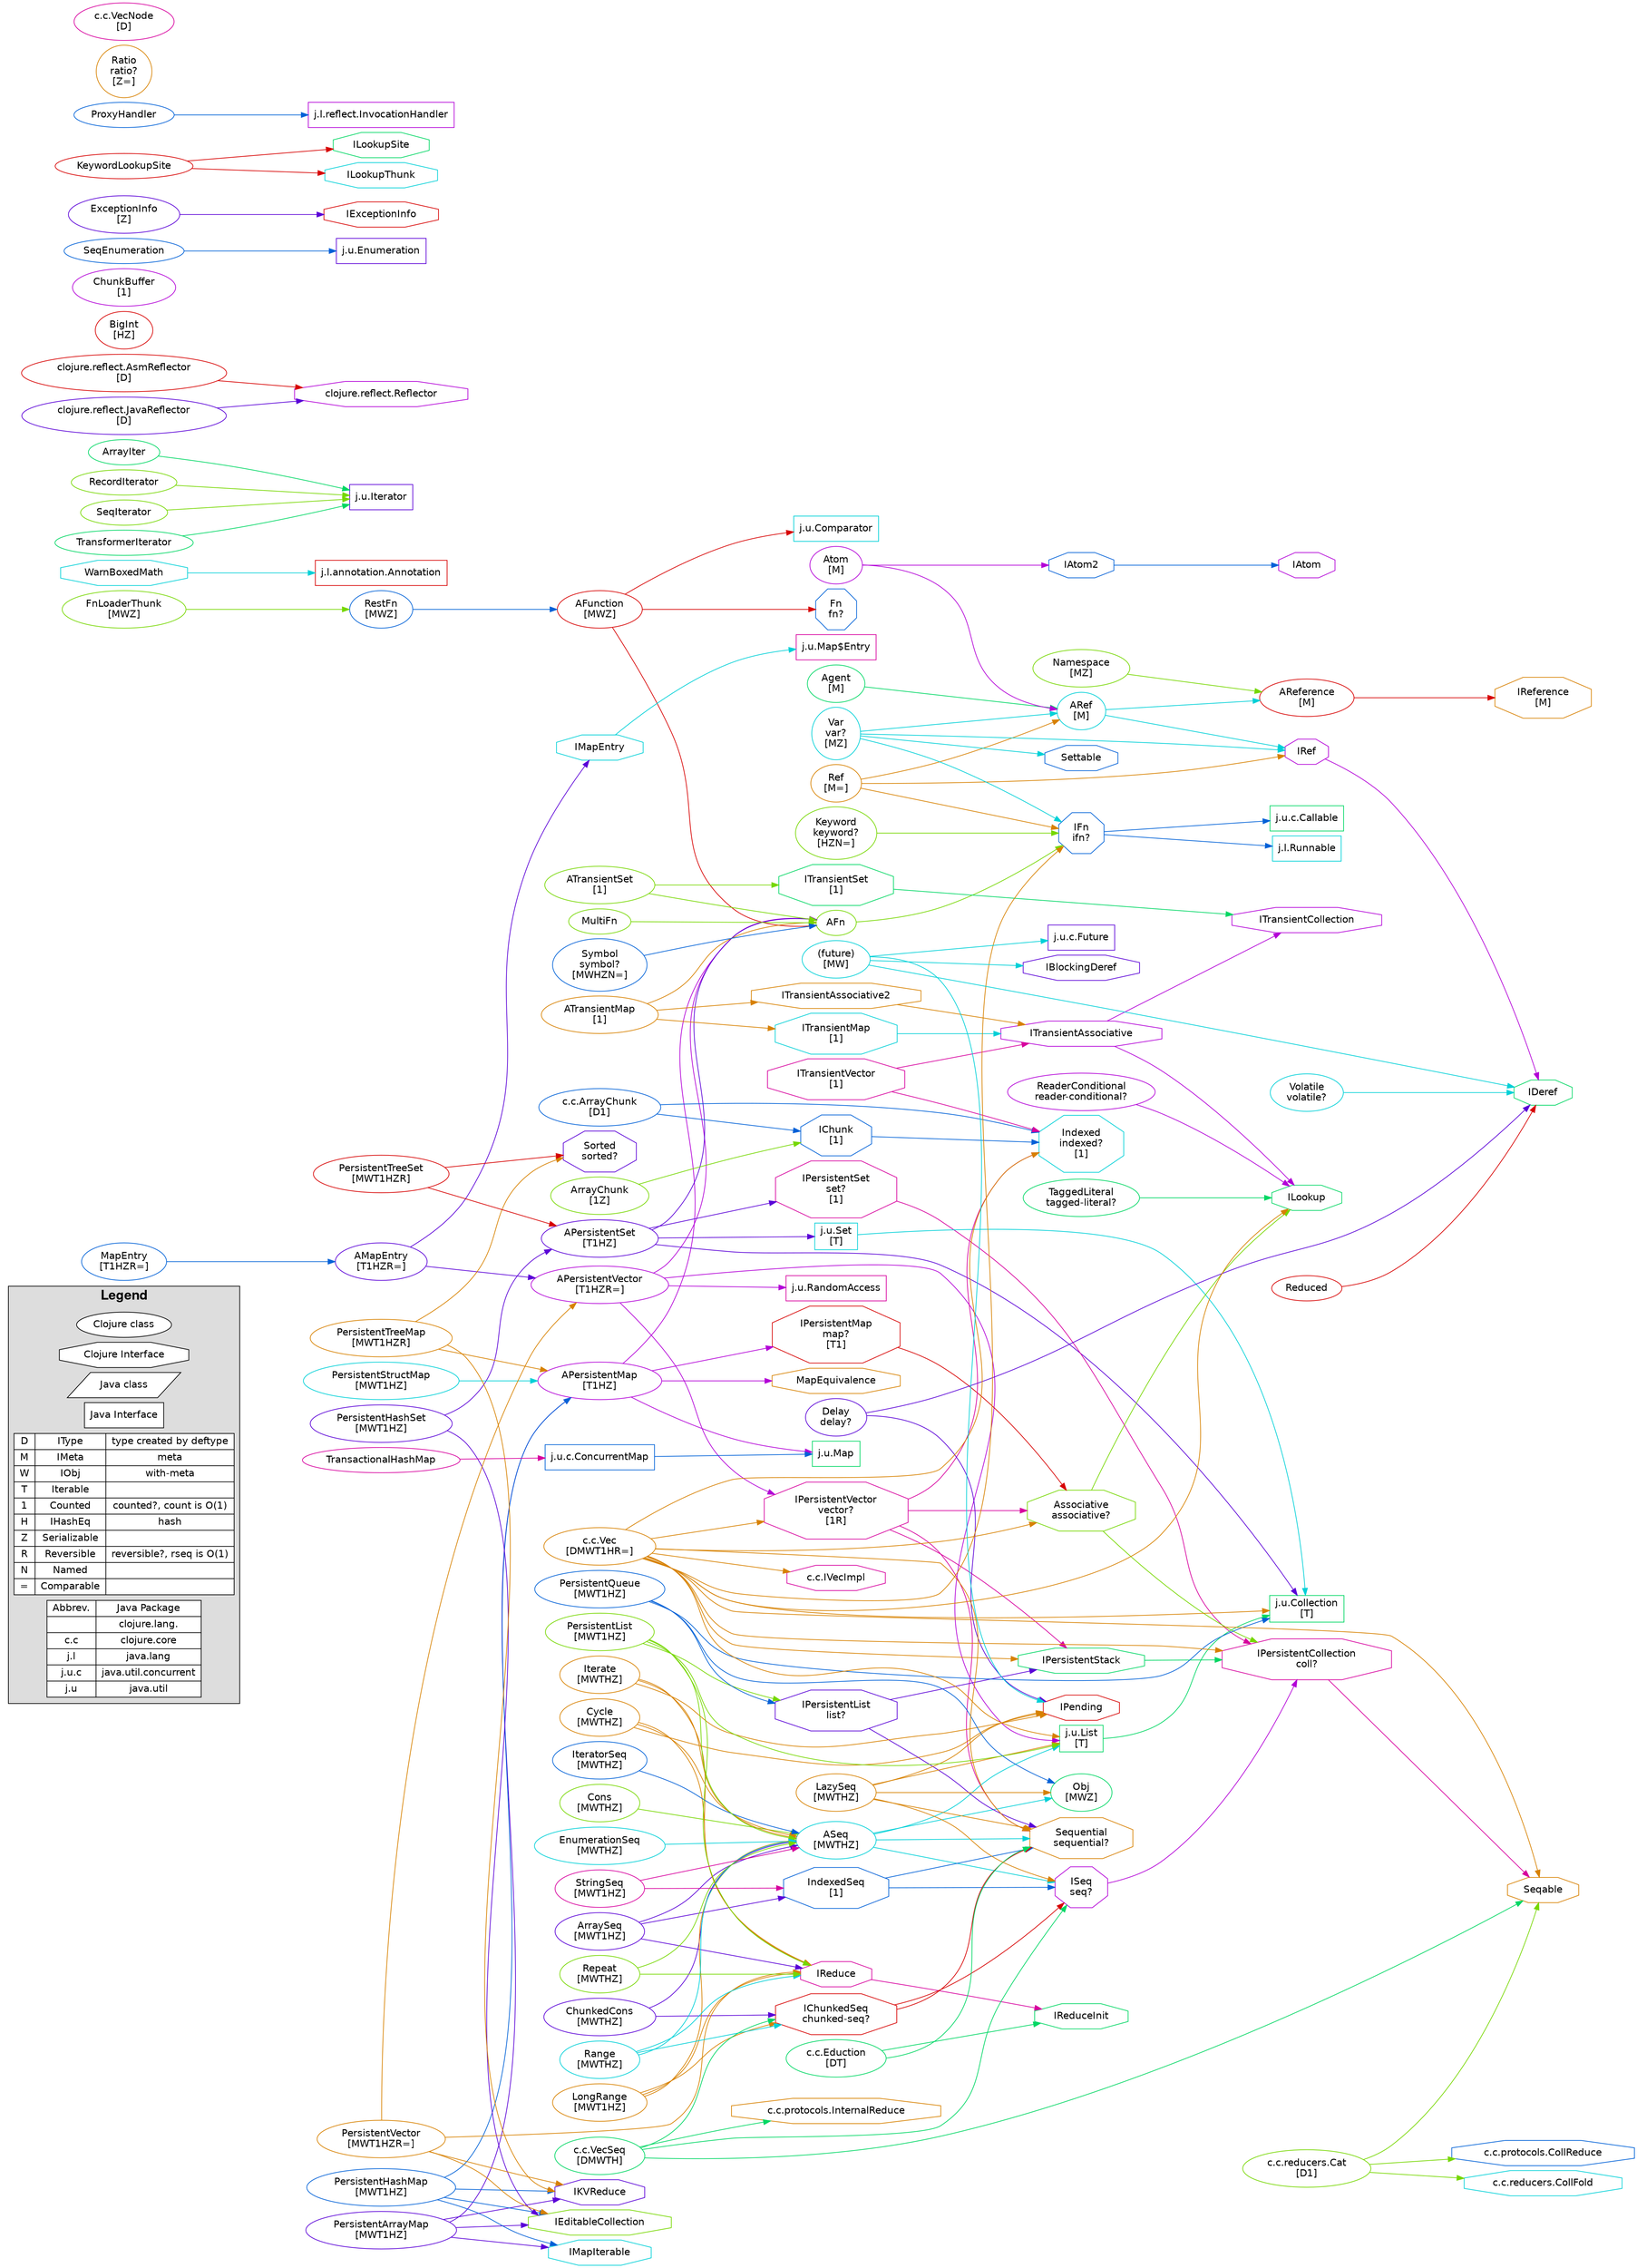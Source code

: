 digraph {
  rankdir=LR;
  dpi=55;
  nodesep=0.10;
  ranksep=1.2;
  mclimit=2500.0;
  splines=splines;
  node[ fontname=Helvetica shape=box ];

  subgraph cluster_legend {
    label="Legend"
    fontname="Helvetica Bold"
    fontsize=19
    bgcolor="#dddddd"
    "Clojure class" [ shape=oval fillcolor="#ffffff" style=filled ];
    "Clojure Interface" [ shape=octagon fillcolor="#ffffff" style=filled ];
    "Java class" [ shape=parallelogram fillcolor="#ffffff" style=filled ];
    "Java Interface" [ shape=box fillcolor="#ffffff" style=filled ];
    
    badges [
      shape=record
      style=filled
      fillcolor="#ffffff"
      label="{{D|M|W|T|1|H|Z|R|N|=}|{IType|IMeta|IObj|Iterable|Counted|IHashEq|Serializable|Reversible|Named|Comparable}|{type created by deftype|meta|with-meta||counted?, count is O(1)|hash||reversible?, rseq is O(1)||}}"
    ]
    java_package_abbreviations [
      shape=record
      style=filled
      fillcolor="#ffffff"
      label="{{Abbrev.||c.c|j.l|j.u.c|j.u}|{Java Package|clojure.lang.|clojure.core|java.lang|java.util.concurrent|java.util}}"
    ]
  }
  "class clojure.lang.AFn" [ label="AFn" color="#76d700" shape="oval"];
  "class clojure.lang.AFn" -> "interface clojure.lang.IFn" [ color="#76d700" ];
  "class clojure.lang.AFunction" [ label="AFunction\n[MWZ]" color="#d70000" shape="oval"];
  "class clojure.lang.AFunction" -> "class clojure.lang.AFn" [ color="#d70000" ];
  "class clojure.lang.AFunction" -> "interface java.util.Comparator" [ color="#d70000" ];
  "class clojure.lang.AFunction" -> "interface clojure.lang.Fn" [ color="#d70000" ];
  "class clojure.lang.AMapEntry" [ label="AMapEntry\n[T1HZR=]" color="#5a00d7" shape="oval"];
  "class clojure.lang.AMapEntry" -> "class clojure.lang.APersistentVector" [ color="#5a00d7" ];
  "class clojure.lang.AMapEntry" -> "interface clojure.lang.IMapEntry" [ color="#5a00d7" ];
  "class clojure.lang.APersistentMap" [ label="APersistentMap\n[T1HZ]" color="#b300d7" shape="oval"];
  "class clojure.lang.APersistentMap" -> "class clojure.lang.AFn" [ color="#b300d7" ];
  "class clojure.lang.APersistentMap" -> "interface clojure.lang.IPersistentMap" [ color="#b300d7" ];
  "class clojure.lang.APersistentMap" -> "interface java.util.Map" [ color="#b300d7" ];
  "class clojure.lang.APersistentMap" -> "interface clojure.lang.MapEquivalence" [ color="#b300d7" ];
  "class clojure.lang.APersistentSet" [ label="APersistentSet\n[T1HZ]" color="#5a00d7" shape="oval"];
  "class clojure.lang.APersistentSet" -> "class clojure.lang.AFn" [ color="#5a00d7" ];
  "class clojure.lang.APersistentSet" -> "interface clojure.lang.IPersistentSet" [ color="#5a00d7" ];
  "class clojure.lang.APersistentSet" -> "interface java.util.Collection" [ color="#5a00d7" ];
  "class clojure.lang.APersistentSet" -> "interface java.util.Set" [ color="#5a00d7" ];
  "class clojure.lang.APersistentVector" [ label="APersistentVector\n[T1HZR=]" color="#b300d7" shape="oval"];
  "class clojure.lang.APersistentVector" -> "class clojure.lang.AFn" [ color="#b300d7" ];
  "class clojure.lang.APersistentVector" -> "interface clojure.lang.IPersistentVector" [ color="#b300d7" ];
  "class clojure.lang.APersistentVector" -> "interface java.util.List" [ color="#b300d7" ];
  "class clojure.lang.APersistentVector" -> "interface java.util.RandomAccess" [ color="#b300d7" ];
  "class clojure.lang.ARef" [ label="ARef\n[M]" color="#00d0d7" shape="oval"];
  "class clojure.lang.ARef" -> "class clojure.lang.AReference" [ color="#00d0d7" ];
  "class clojure.lang.ARef" -> "interface clojure.lang.IRef" [ color="#00d0d7" ];
  "class clojure.lang.AReference" [ label="AReference\n[M]" color="#d70000" shape="oval"];
  "class clojure.lang.AReference" -> "interface clojure.lang.IReference" [ color="#d70000" ];
  "class clojure.lang.ASeq" [ label="ASeq\n[MWTHZ]" color="#00d0d7" shape="oval"];
  "class clojure.lang.ASeq" -> "class clojure.lang.Obj" [ color="#00d0d7" ];
  "class clojure.lang.ASeq" -> "interface clojure.lang.ISeq" [ color="#00d0d7" ];
  "class clojure.lang.ASeq" -> "interface clojure.lang.Sequential" [ color="#00d0d7" ];
  "class clojure.lang.ASeq" -> "interface java.util.List" [ color="#00d0d7" ];
  "class clojure.lang.ATransientMap" [ label="ATransientMap\n[1]" color="#d78100" shape="oval"];
  "class clojure.lang.ATransientMap" -> "class clojure.lang.AFn" [ color="#d78100" ];
  "class clojure.lang.ATransientMap" -> "interface clojure.lang.ITransientMap" [ color="#d78100" ];
  "class clojure.lang.ATransientMap" -> "interface clojure.lang.ITransientAssociative2" [ color="#d78100" ];
  "class clojure.lang.ATransientSet" [ label="ATransientSet\n[1]" color="#76d700" shape="oval"];
  "class clojure.lang.ATransientSet" -> "class clojure.lang.AFn" [ color="#76d700" ];
  "class clojure.lang.ATransientSet" -> "interface clojure.lang.ITransientSet" [ color="#76d700" ];
  "class clojure.lang.Agent" [ label="Agent\n[M]" color="#00d764" shape="oval"];
  "class clojure.lang.Agent" -> "class clojure.lang.ARef" [ color="#00d764" ];
  "interface java.lang.annotation.Annotation" [ label="j.l.annotation.Annotation" color="#d70000" shape="box"];
  "class clojure.core.ArrayChunk" [ label="c.c.ArrayChunk\n[D1]" color="#0061d7" shape="oval"];
  "class clojure.core.ArrayChunk" -> "interface clojure.lang.IChunk" [ color="#0061d7" ];
  "class clojure.core.ArrayChunk" -> "interface clojure.lang.Indexed" [ color="#0061d7" ];
  "class clojure.lang.ArrayChunk" [ label="ArrayChunk\n[1Z]" color="#76d700" shape="oval"];
  "class clojure.lang.ArrayChunk" -> "interface clojure.lang.IChunk" [ color="#76d700" ];
  "class clojure.lang.ArrayIter" [ label="ArrayIter" color="#00d764" shape="oval"];
  "class clojure.lang.ArrayIter" -> "interface java.util.Iterator" [ color="#00d764" ];
  "class clojure.lang.ArraySeq" [ label="ArraySeq\n[MWT1HZ]" color="#5a00d7" shape="oval"];
  "class clojure.lang.ArraySeq" -> "class clojure.lang.ASeq" [ color="#5a00d7" ];
  "class clojure.lang.ArraySeq" -> "interface clojure.lang.IndexedSeq" [ color="#5a00d7" ];
  "class clojure.lang.ArraySeq" -> "interface clojure.lang.IReduce" [ color="#5a00d7" ];
  "class clojure.reflect.AsmReflector" [ label="clojure.reflect.AsmReflector\n[D]" color="#d70000" shape="oval"];
  "class clojure.reflect.AsmReflector" -> "interface clojure.reflect.Reflector" [ color="#d70000" ];
  "interface clojure.lang.Associative" [ label="Associative\nassociative?" color="#76d700" shape="octagon"];
  "interface clojure.lang.Associative" -> "interface clojure.lang.IPersistentCollection" [ color="#76d700" ];
  "interface clojure.lang.Associative" -> "interface clojure.lang.ILookup" [ color="#76d700" ];
  "class clojure.lang.Atom" [ label="Atom\n[M]" color="#b300d7" shape="oval"];
  "class clojure.lang.Atom" -> "class clojure.lang.ARef" [ color="#b300d7" ];
  "class clojure.lang.Atom" -> "interface clojure.lang.IAtom2" [ color="#b300d7" ];
  "class clojure.lang.BigInt" [ label="BigInt\n[HZ]" color="#d70000" shape="oval"];
  "interface java.util.concurrent.Callable" [ label="j.u.c.Callable" color="#00d764" shape="box"];
  "class clojure.core.reducers.Cat" [ label="c.c.reducers.Cat\n[D1]" color="#76d700" shape="oval"];
  "class clojure.core.reducers.Cat" -> "interface clojure.core.reducers.CollFold" [ color="#76d700" ];
  "class clojure.core.reducers.Cat" -> "interface clojure.lang.Seqable" [ color="#76d700" ];
  "class clojure.core.reducers.Cat" -> "interface clojure.core.protocols.CollReduce" [ color="#76d700" ];
  "class clojure.lang.ChunkBuffer" [ label="ChunkBuffer\n[1]" color="#b300d7" shape="oval"];
  "class clojure.lang.ChunkedCons" [ label="ChunkedCons\n[MWTHZ]" color="#5a00d7" shape="oval"];
  "class clojure.lang.ChunkedCons" -> "class clojure.lang.ASeq" [ color="#5a00d7" ];
  "class clojure.lang.ChunkedCons" -> "interface clojure.lang.IChunkedSeq" [ color="#5a00d7" ];
  "interface clojure.core.reducers.CollFold" [ label="c.c.reducers.CollFold" color="#00d0d7" shape="octagon"];
  "interface clojure.core.protocols.CollReduce" [ label="c.c.protocols.CollReduce" color="#0061d7" shape="octagon"];
  "interface java.util.Collection" [ label="j.u.Collection\n[T]" color="#00d764" shape="box"];
  "interface java.util.Comparator" [ label="j.u.Comparator" color="#00d0d7" shape="box"];
  "interface java.util.concurrent.ConcurrentMap" [ label="j.u.c.ConcurrentMap" color="#0061d7" shape="box"];
  "interface java.util.concurrent.ConcurrentMap" -> "interface java.util.Map" [ color="#0061d7" ];
  "class clojure.lang.Cons" [ label="Cons\n[MWTHZ]" color="#76d700" shape="oval"];
  "class clojure.lang.Cons" -> "class clojure.lang.ASeq" [ color="#76d700" ];
  "class clojure.lang.Cycle" [ label="Cycle\n[MWTHZ]" color="#d78100" shape="oval"];
  "class clojure.lang.Cycle" -> "class clojure.lang.ASeq" [ color="#d78100" ];
  "class clojure.lang.Cycle" -> "interface clojure.lang.IReduce" [ color="#d78100" ];
  "class clojure.lang.Cycle" -> "interface clojure.lang.IPending" [ color="#d78100" ];
  "class clojure.lang.Delay" [ label="Delay\ndelay?" color="#5a00d7" shape="oval"];
  "class clojure.lang.Delay" -> "interface clojure.lang.IDeref" [ color="#5a00d7" ];
  "class clojure.lang.Delay" -> "interface clojure.lang.IPending" [ color="#5a00d7" ];
  "class clojure.core.Eduction" [ label="c.c.Eduction\n[DT]" color="#00d764" shape="oval"];
  "class clojure.core.Eduction" -> "interface clojure.lang.IReduceInit" [ color="#00d764" ];
  "class clojure.core.Eduction" -> "interface clojure.lang.Sequential" [ color="#00d764" ];
  "interface java.util.Map$Entry" [ label="j.u.Map$Entry" color="#d7009e" shape="box"];
  "interface java.util.Enumeration" [ label="j.u.Enumeration" color="#5a00d7" shape="box"];
  "class clojure.lang.EnumerationSeq" [ label="EnumerationSeq\n[MWTHZ]" color="#00d0d7" shape="oval"];
  "class clojure.lang.EnumerationSeq" -> "class clojure.lang.ASeq" [ color="#00d0d7" ];
  "class clojure.lang.ExceptionInfo" [ label="ExceptionInfo\n[Z]" color="#5a00d7" shape="oval"];
  "class clojure.lang.ExceptionInfo" -> "interface clojure.lang.IExceptionInfo" [ color="#5a00d7" ];
  "interface clojure.lang.Fn" [ label="Fn\nfn?" color="#0061d7" shape="octagon"];
  "class clojure.lang.FnLoaderThunk" [ label="FnLoaderThunk\n[MWZ]" color="#76d700" shape="oval"];
  "class clojure.lang.FnLoaderThunk" -> "class clojure.lang.RestFn" [ color="#76d700" ];
  "interface java.util.concurrent.Future" [ label="j.u.c.Future" color="#5a00d7" shape="box"];
  "interface clojure.lang.IAtom" [ label="IAtom" color="#b300d7" shape="octagon"];
  "interface clojure.lang.IAtom2" [ label="IAtom2" color="#0061d7" shape="octagon"];
  "interface clojure.lang.IAtom2" -> "interface clojure.lang.IAtom" [ color="#0061d7" ];
  "interface clojure.lang.IBlockingDeref" [ label="IBlockingDeref" color="#5a00d7" shape="octagon"];
  "interface clojure.lang.IChunk" [ label="IChunk\n[1]" color="#0061d7" shape="octagon"];
  "interface clojure.lang.IChunk" -> "interface clojure.lang.Indexed" [ color="#0061d7" ];
  "interface clojure.lang.IChunkedSeq" [ label="IChunkedSeq\nchunked-seq?" color="#d70000" shape="octagon"];
  "interface clojure.lang.IChunkedSeq" -> "interface clojure.lang.ISeq" [ color="#d70000" ];
  "interface clojure.lang.IChunkedSeq" -> "interface clojure.lang.Sequential" [ color="#d70000" ];
  "interface clojure.lang.IDeref" [ label="IDeref" color="#00d764" shape="octagon"];
  "interface clojure.lang.IEditableCollection" [ label="IEditableCollection" color="#76d700" shape="octagon"];
  "interface clojure.lang.IExceptionInfo" [ label="IExceptionInfo" color="#d70000" shape="octagon"];
  "interface clojure.lang.IFn" [ label="IFn\nifn?" color="#0061d7" shape="octagon"];
  "interface clojure.lang.IFn" -> "interface java.util.concurrent.Callable" [ color="#0061d7" ];
  "interface clojure.lang.IFn" -> "interface java.lang.Runnable" [ color="#0061d7" ];
  "interface clojure.lang.IKVReduce" [ label="IKVReduce" color="#5a00d7" shape="octagon"];
  "interface clojure.lang.ILookup" [ label="ILookup" color="#00d764" shape="octagon"];
  "interface clojure.lang.ILookupSite" [ label="ILookupSite" color="#00d764" shape="octagon"];
  "interface clojure.lang.ILookupThunk" [ label="ILookupThunk" color="#00d0d7" shape="octagon"];
  "interface clojure.lang.IMapEntry" [ label="IMapEntry" color="#00d0d7" shape="octagon"];
  "interface clojure.lang.IMapEntry" -> "interface java.util.Map$Entry" [ color="#00d0d7" ];
  "interface clojure.lang.IMapIterable" [ label="IMapIterable" color="#00d0d7" shape="octagon"];
  "interface clojure.lang.IPending" [ label="IPending" color="#d70000" shape="octagon"];
  "interface clojure.lang.IPersistentCollection" [ label="IPersistentCollection\ncoll?" color="#d7009e" shape="octagon"];
  "interface clojure.lang.IPersistentCollection" -> "interface clojure.lang.Seqable" [ color="#d7009e" ];
  "interface clojure.lang.IPersistentList" [ label="IPersistentList\nlist?" color="#5a00d7" shape="octagon"];
  "interface clojure.lang.IPersistentList" -> "interface clojure.lang.Sequential" [ color="#5a00d7" ];
  "interface clojure.lang.IPersistentList" -> "interface clojure.lang.IPersistentStack" [ color="#5a00d7" ];
  "interface clojure.lang.IPersistentMap" [ label="IPersistentMap\nmap?\n[T1]" color="#d70000" shape="octagon"];
  "interface clojure.lang.IPersistentMap" -> "interface clojure.lang.Associative" [ color="#d70000" ];
  "interface clojure.lang.IPersistentSet" [ label="IPersistentSet\nset?\n[1]" color="#d7009e" shape="octagon"];
  "interface clojure.lang.IPersistentSet" -> "interface clojure.lang.IPersistentCollection" [ color="#d7009e" ];
  "interface clojure.lang.IPersistentStack" [ label="IPersistentStack" color="#00d764" shape="octagon"];
  "interface clojure.lang.IPersistentStack" -> "interface clojure.lang.IPersistentCollection" [ color="#00d764" ];
  "interface clojure.lang.IPersistentVector" [ label="IPersistentVector\nvector?\n[1R]" color="#d7009e" shape="octagon"];
  "interface clojure.lang.IPersistentVector" -> "interface clojure.lang.Associative" [ color="#d7009e" ];
  "interface clojure.lang.IPersistentVector" -> "interface clojure.lang.Sequential" [ color="#d7009e" ];
  "interface clojure.lang.IPersistentVector" -> "interface clojure.lang.IPersistentStack" [ color="#d7009e" ];
  "interface clojure.lang.IPersistentVector" -> "interface clojure.lang.Indexed" [ color="#d7009e" ];
  "interface clojure.lang.IReduce" [ label="IReduce" color="#d7009e" shape="octagon"];
  "interface clojure.lang.IReduce" -> "interface clojure.lang.IReduceInit" [ color="#d7009e" ];
  "interface clojure.lang.IReduceInit" [ label="IReduceInit" color="#00d764" shape="octagon"];
  "interface clojure.lang.IRef" [ label="IRef" color="#b300d7" shape="octagon"];
  "interface clojure.lang.IRef" -> "interface clojure.lang.IDeref" [ color="#b300d7" ];
  "interface clojure.lang.IReference" [ label="IReference\n[M]" color="#d78100" shape="octagon"];
  "interface clojure.lang.ISeq" [ label="ISeq\nseq?" color="#b300d7" shape="octagon"];
  "interface clojure.lang.ISeq" -> "interface clojure.lang.IPersistentCollection" [ color="#b300d7" ];
  "interface clojure.lang.ITransientAssociative" [ label="ITransientAssociative" color="#b300d7" shape="octagon"];
  "interface clojure.lang.ITransientAssociative" -> "interface clojure.lang.ITransientCollection" [ color="#b300d7" ];
  "interface clojure.lang.ITransientAssociative" -> "interface clojure.lang.ILookup" [ color="#b300d7" ];
  "interface clojure.lang.ITransientAssociative2" [ label="ITransientAssociative2" color="#d78100" shape="octagon"];
  "interface clojure.lang.ITransientAssociative2" -> "interface clojure.lang.ITransientAssociative" [ color="#d78100" ];
  "interface clojure.lang.ITransientCollection" [ label="ITransientCollection" color="#b300d7" shape="octagon"];
  "interface clojure.lang.ITransientMap" [ label="ITransientMap\n[1]" color="#00d0d7" shape="octagon"];
  "interface clojure.lang.ITransientMap" -> "interface clojure.lang.ITransientAssociative" [ color="#00d0d7" ];
  "interface clojure.lang.ITransientSet" [ label="ITransientSet\n[1]" color="#00d764" shape="octagon"];
  "interface clojure.lang.ITransientSet" -> "interface clojure.lang.ITransientCollection" [ color="#00d764" ];
  "interface clojure.lang.ITransientVector" [ label="ITransientVector\n[1]" color="#d7009e" shape="octagon"];
  "interface clojure.lang.ITransientVector" -> "interface clojure.lang.ITransientAssociative" [ color="#d7009e" ];
  "interface clojure.lang.ITransientVector" -> "interface clojure.lang.Indexed" [ color="#d7009e" ];
  "interface clojure.core.IVecImpl" [ label="c.c.IVecImpl" color="#d7009e" shape="octagon"];
  "interface clojure.lang.Indexed" [ label="Indexed\nindexed?\n[1]" color="#00d0d7" shape="octagon"];
  "interface clojure.lang.IndexedSeq" [ label="IndexedSeq\n[1]" color="#0061d7" shape="octagon"];
  "interface clojure.lang.IndexedSeq" -> "interface clojure.lang.ISeq" [ color="#0061d7" ];
  "interface clojure.lang.IndexedSeq" -> "interface clojure.lang.Sequential" [ color="#0061d7" ];
  "interface clojure.core.protocols.InternalReduce" [ label="c.c.protocols.InternalReduce" color="#d78100" shape="octagon"];
  "interface java.lang.reflect.InvocationHandler" [ label="j.l.reflect.InvocationHandler" color="#b300d7" shape="box"];
  "class clojure.lang.Iterate" [ label="Iterate\n[MWTHZ]" color="#d78100" shape="oval"];
  "class clojure.lang.Iterate" -> "class clojure.lang.ASeq" [ color="#d78100" ];
  "class clojure.lang.Iterate" -> "interface clojure.lang.IReduce" [ color="#d78100" ];
  "class clojure.lang.Iterate" -> "interface clojure.lang.IPending" [ color="#d78100" ];
  "interface java.util.Iterator" [ label="j.u.Iterator" color="#5a00d7" shape="box"];
  "class clojure.lang.IteratorSeq" [ label="IteratorSeq\n[MWTHZ]" color="#0061d7" shape="oval"];
  "class clojure.lang.IteratorSeq" -> "class clojure.lang.ASeq" [ color="#0061d7" ];
  "class clojure.reflect.JavaReflector" [ label="clojure.reflect.JavaReflector\n[D]" color="#5a00d7" shape="oval"];
  "class clojure.reflect.JavaReflector" -> "interface clojure.reflect.Reflector" [ color="#5a00d7" ];
  "class clojure.lang.Keyword" [ label="Keyword\nkeyword?\n[HZN=]" color="#76d700" shape="oval"];
  "class clojure.lang.Keyword" -> "interface clojure.lang.IFn" [ color="#76d700" ];
  "class clojure.lang.KeywordLookupSite" [ label="KeywordLookupSite" color="#d70000" shape="oval"];
  "class clojure.lang.KeywordLookupSite" -> "interface clojure.lang.ILookupSite" [ color="#d70000" ];
  "class clojure.lang.KeywordLookupSite" -> "interface clojure.lang.ILookupThunk" [ color="#d70000" ];
  "class clojure.lang.LazySeq" [ label="LazySeq\n[MWTHZ]" color="#d78100" shape="oval"];
  "class clojure.lang.LazySeq" -> "class clojure.lang.Obj" [ color="#d78100" ];
  "class clojure.lang.LazySeq" -> "interface clojure.lang.ISeq" [ color="#d78100" ];
  "class clojure.lang.LazySeq" -> "interface clojure.lang.Sequential" [ color="#d78100" ];
  "class clojure.lang.LazySeq" -> "interface java.util.List" [ color="#d78100" ];
  "class clojure.lang.LazySeq" -> "interface clojure.lang.IPending" [ color="#d78100" ];
  "interface java.util.List" [ label="j.u.List\n[T]" color="#00d764" shape="box"];
  "interface java.util.List" -> "interface java.util.Collection" [ color="#00d764" ];
  "class clojure.lang.LongRange" [ label="LongRange\n[MWT1HZ]" color="#d78100" shape="oval"];
  "class clojure.lang.LongRange" -> "class clojure.lang.ASeq" [ color="#d78100" ];
  "class clojure.lang.LongRange" -> "interface clojure.lang.IChunkedSeq" [ color="#d78100" ];
  "class clojure.lang.LongRange" -> "interface clojure.lang.IReduce" [ color="#d78100" ];
  "interface java.util.Map" [ label="j.u.Map" color="#00d764" shape="box"];
  "class clojure.lang.MapEntry" [ label="MapEntry\n[T1HZR=]" color="#0061d7" shape="oval"];
  "class clojure.lang.MapEntry" -> "class clojure.lang.AMapEntry" [ color="#0061d7" ];
  "interface clojure.lang.MapEquivalence" [ label="MapEquivalence" color="#d78100" shape="octagon"];
  "class clojure.lang.MultiFn" [ label="MultiFn" color="#76d700" shape="oval"];
  "class clojure.lang.MultiFn" -> "class clojure.lang.AFn" [ color="#76d700" ];
  "class clojure.lang.Namespace" [ label="Namespace\n[MZ]" color="#76d700" shape="oval"];
  "class clojure.lang.Namespace" -> "class clojure.lang.AReference" [ color="#76d700" ];
  "class clojure.lang.Obj" [ label="Obj\n[MWZ]" color="#00d764" shape="oval"];
  "class clojure.lang.PersistentArrayMap" [ label="PersistentArrayMap\n[MWT1HZ]" color="#5a00d7" shape="oval"];
  "class clojure.lang.PersistentArrayMap" -> "class clojure.lang.APersistentMap" [ color="#5a00d7" ];
  "class clojure.lang.PersistentArrayMap" -> "interface clojure.lang.IEditableCollection" [ color="#5a00d7" ];
  "class clojure.lang.PersistentArrayMap" -> "interface clojure.lang.IMapIterable" [ color="#5a00d7" ];
  "class clojure.lang.PersistentArrayMap" -> "interface clojure.lang.IKVReduce" [ color="#5a00d7" ];
  "class clojure.lang.PersistentHashMap" [ label="PersistentHashMap\n[MWT1HZ]" color="#0061d7" shape="oval"];
  "class clojure.lang.PersistentHashMap" -> "class clojure.lang.APersistentMap" [ color="#0061d7" ];
  "class clojure.lang.PersistentHashMap" -> "interface clojure.lang.IEditableCollection" [ color="#0061d7" ];
  "class clojure.lang.PersistentHashMap" -> "interface clojure.lang.IMapIterable" [ color="#0061d7" ];
  "class clojure.lang.PersistentHashMap" -> "interface clojure.lang.IKVReduce" [ color="#0061d7" ];
  "class clojure.lang.PersistentHashSet" [ label="PersistentHashSet\n[MWT1HZ]" color="#5a00d7" shape="oval"];
  "class clojure.lang.PersistentHashSet" -> "class clojure.lang.APersistentSet" [ color="#5a00d7" ];
  "class clojure.lang.PersistentHashSet" -> "interface clojure.lang.IEditableCollection" [ color="#5a00d7" ];
  "class clojure.lang.PersistentList" [ label="PersistentList\n[MWT1HZ]" color="#76d700" shape="oval"];
  "class clojure.lang.PersistentList" -> "class clojure.lang.ASeq" [ color="#76d700" ];
  "class clojure.lang.PersistentList" -> "interface clojure.lang.IPersistentList" [ color="#76d700" ];
  "class clojure.lang.PersistentList" -> "interface clojure.lang.IReduce" [ color="#76d700" ];
  "class clojure.lang.PersistentList" -> "interface java.util.List" [ color="#76d700" ];
  "class clojure.lang.PersistentQueue" [ label="PersistentQueue\n[MWT1HZ]" color="#0061d7" shape="oval"];
  "class clojure.lang.PersistentQueue" -> "class clojure.lang.Obj" [ color="#0061d7" ];
  "class clojure.lang.PersistentQueue" -> "interface clojure.lang.IPersistentList" [ color="#0061d7" ];
  "class clojure.lang.PersistentQueue" -> "interface java.util.Collection" [ color="#0061d7" ];
  "class clojure.lang.PersistentStructMap" [ label="PersistentStructMap\n[MWT1HZ]" color="#00d0d7" shape="oval"];
  "class clojure.lang.PersistentStructMap" -> "class clojure.lang.APersistentMap" [ color="#00d0d7" ];
  "class clojure.lang.PersistentTreeMap" [ label="PersistentTreeMap\n[MWT1HZR]" color="#d78100" shape="oval"];
  "class clojure.lang.PersistentTreeMap" -> "class clojure.lang.APersistentMap" [ color="#d78100" ];
  "class clojure.lang.PersistentTreeMap" -> "interface clojure.lang.Sorted" [ color="#d78100" ];
  "class clojure.lang.PersistentTreeMap" -> "interface clojure.lang.IKVReduce" [ color="#d78100" ];
  "class clojure.lang.PersistentTreeSet" [ label="PersistentTreeSet\n[MWT1HZR]" color="#d70000" shape="oval"];
  "class clojure.lang.PersistentTreeSet" -> "class clojure.lang.APersistentSet" [ color="#d70000" ];
  "class clojure.lang.PersistentTreeSet" -> "interface clojure.lang.Sorted" [ color="#d70000" ];
  "class clojure.lang.PersistentVector" [ label="PersistentVector\n[MWT1HZR=]" color="#d78100" shape="oval"];
  "class clojure.lang.PersistentVector" -> "class clojure.lang.APersistentVector" [ color="#d78100" ];
  "class clojure.lang.PersistentVector" -> "interface clojure.lang.IEditableCollection" [ color="#d78100" ];
  "class clojure.lang.PersistentVector" -> "interface clojure.lang.IReduce" [ color="#d78100" ];
  "class clojure.lang.PersistentVector" -> "interface clojure.lang.IKVReduce" [ color="#d78100" ];
  "class clojure.lang.ProxyHandler" [ label="ProxyHandler" color="#0061d7" shape="oval"];
  "class clojure.lang.ProxyHandler" -> "interface java.lang.reflect.InvocationHandler" [ color="#0061d7" ];
  "interface java.util.RandomAccess" [ label="j.u.RandomAccess" color="#d7009e" shape="box"];
  "class clojure.lang.Range" [ label="Range\n[MWTHZ]" color="#00d0d7" shape="oval"];
  "class clojure.lang.Range" -> "class clojure.lang.ASeq" [ color="#00d0d7" ];
  "class clojure.lang.Range" -> "interface clojure.lang.IChunkedSeq" [ color="#00d0d7" ];
  "class clojure.lang.Range" -> "interface clojure.lang.IReduce" [ color="#00d0d7" ];
  "class clojure.lang.Ratio" [ label="Ratio\nratio?\n[Z=]" color="#d78100" shape="oval"];
  "class clojure.lang.ReaderConditional" [ label="ReaderConditional\nreader-conditional?" color="#b300d7" shape="oval"];
  "class clojure.lang.ReaderConditional" -> "interface clojure.lang.ILookup" [ color="#b300d7" ];
  "class clojure.lang.RecordIterator" [ label="RecordIterator" color="#76d700" shape="oval"];
  "class clojure.lang.RecordIterator" -> "interface java.util.Iterator" [ color="#76d700" ];
  "class clojure.lang.Reduced" [ label="Reduced" color="#d70000" shape="oval"];
  "class clojure.lang.Reduced" -> "interface clojure.lang.IDeref" [ color="#d70000" ];
  "class clojure.lang.Ref" [ label="Ref\n[M=]" color="#d78100" shape="oval"];
  "class clojure.lang.Ref" -> "class clojure.lang.ARef" [ color="#d78100" ];
  "class clojure.lang.Ref" -> "interface clojure.lang.IFn" [ color="#d78100" ];
  "class clojure.lang.Ref" -> "interface clojure.lang.IRef" [ color="#d78100" ];
  "interface clojure.reflect.Reflector" [ label="clojure.reflect.Reflector" color="#b300d7" shape="octagon"];
  "class clojure.lang.Repeat" [ label="Repeat\n[MWTHZ]" color="#76d700" shape="oval"];
  "class clojure.lang.Repeat" -> "class clojure.lang.ASeq" [ color="#76d700" ];
  "class clojure.lang.Repeat" -> "interface clojure.lang.IReduce" [ color="#76d700" ];
  "class clojure.lang.RestFn" [ label="RestFn\n[MWZ]" color="#0061d7" shape="oval"];
  "class clojure.lang.RestFn" -> "class clojure.lang.AFunction" [ color="#0061d7" ];
  "interface java.lang.Runnable" [ label="j.l.Runnable" color="#00d0d7" shape="box"];
  "class clojure.lang.SeqEnumeration" [ label="SeqEnumeration" color="#0061d7" shape="oval"];
  "class clojure.lang.SeqEnumeration" -> "interface java.util.Enumeration" [ color="#0061d7" ];
  "class clojure.lang.SeqIterator" [ label="SeqIterator" color="#76d700" shape="oval"];
  "class clojure.lang.SeqIterator" -> "interface java.util.Iterator" [ color="#76d700" ];
  "interface clojure.lang.Seqable" [ label="Seqable" color="#d78100" shape="octagon"];
  "interface clojure.lang.Sequential" [ label="Sequential\nsequential?" color="#d78100" shape="octagon"];
  "interface java.util.Set" [ label="j.u.Set\n[T]" color="#00d0d7" shape="box"];
  "interface java.util.Set" -> "interface java.util.Collection" [ color="#00d0d7" ];
  "interface clojure.lang.Settable" [ label="Settable" color="#0061d7" shape="octagon"];
  "interface clojure.lang.Sorted" [ label="Sorted\nsorted?" color="#5a00d7" shape="octagon"];
  "class clojure.lang.StringSeq" [ label="StringSeq\n[MWT1HZ]" color="#d7009e" shape="oval"];
  "class clojure.lang.StringSeq" -> "class clojure.lang.ASeq" [ color="#d7009e" ];
  "class clojure.lang.StringSeq" -> "interface clojure.lang.IndexedSeq" [ color="#d7009e" ];
  "class clojure.lang.Symbol" [ label="Symbol\nsymbol?\n[MWHZN=]" color="#0061d7" shape="oval"];
  "class clojure.lang.Symbol" -> "class clojure.lang.AFn" [ color="#0061d7" ];
  "class clojure.lang.TaggedLiteral" [ label="TaggedLiteral\ntagged-literal?" color="#00d764" shape="oval"];
  "class clojure.lang.TaggedLiteral" -> "interface clojure.lang.ILookup" [ color="#00d764" ];
  "class clojure.lang.TransactionalHashMap" [ label="TransactionalHashMap" color="#d7009e" shape="oval"];
  "class clojure.lang.TransactionalHashMap" -> "interface java.util.concurrent.ConcurrentMap" [ color="#d7009e" ];
  "class clojure.lang.TransformerIterator" [ label="TransformerIterator" color="#00d764" shape="oval"];
  "class clojure.lang.TransformerIterator" -> "interface java.util.Iterator" [ color="#00d764" ];
  "class clojure.lang.Var" [ label="Var\nvar?\n[MZ]" color="#00d0d7" shape="oval"];
  "class clojure.lang.Var" -> "class clojure.lang.ARef" [ color="#00d0d7" ];
  "class clojure.lang.Var" -> "interface clojure.lang.IFn" [ color="#00d0d7" ];
  "class clojure.lang.Var" -> "interface clojure.lang.IRef" [ color="#00d0d7" ];
  "class clojure.lang.Var" -> "interface clojure.lang.Settable" [ color="#00d0d7" ];
  "class clojure.core.Vec" [ label="c.c.Vec\n[DMWT1HR=]" color="#d78100" shape="oval"];
  "class clojure.core.Vec" -> "interface clojure.lang.Associative" [ color="#d78100" ];
  "class clojure.core.Vec" -> "interface java.util.Collection" [ color="#d78100" ];
  "class clojure.core.Vec" -> "interface clojure.lang.ILookup" [ color="#d78100" ];
  "class clojure.core.Vec" -> "interface clojure.lang.IPersistentCollection" [ color="#d78100" ];
  "class clojure.core.Vec" -> "interface clojure.core.IVecImpl" [ color="#d78100" ];
  "class clojure.core.Vec" -> "interface clojure.lang.IFn" [ color="#d78100" ];
  "class clojure.core.Vec" -> "interface clojure.lang.Sequential" [ color="#d78100" ];
  "class clojure.core.Vec" -> "interface clojure.lang.IPersistentVector" [ color="#d78100" ];
  "class clojure.core.Vec" -> "interface clojure.lang.Seqable" [ color="#d78100" ];
  "class clojure.core.Vec" -> "interface clojure.lang.IPersistentStack" [ color="#d78100" ];
  "class clojure.core.Vec" -> "interface java.util.List" [ color="#d78100" ];
  "class clojure.core.Vec" -> "interface clojure.lang.Indexed" [ color="#d78100" ];
  "class clojure.core.VecNode" [ label="c.c.VecNode\n[D]" color="#d7009e" shape="oval"];
  "class clojure.core.VecSeq" [ label="c.c.VecSeq\n[DMWTH]" color="#00d764" shape="oval"];
  "class clojure.core.VecSeq" -> "interface clojure.lang.ISeq" [ color="#00d764" ];
  "class clojure.core.VecSeq" -> "interface clojure.lang.IChunkedSeq" [ color="#00d764" ];
  "class clojure.core.VecSeq" -> "interface clojure.core.protocols.InternalReduce" [ color="#00d764" ];
  "class clojure.core.VecSeq" -> "interface clojure.lang.Seqable" [ color="#00d764" ];
  "class clojure.lang.Volatile" [ label="Volatile\nvolatile?" color="#00d0d7" shape="oval"];
  "class clojure.lang.Volatile" -> "interface clojure.lang.IDeref" [ color="#00d0d7" ];
  "interface clojure.lang.WarnBoxedMath" [ label="WarnBoxedMath" color="#00d0d7" shape="octagon"];
  "interface clojure.lang.WarnBoxedMath" -> "interface java.lang.annotation.Annotation" [ color="#00d0d7" ];
  "class clojure.core$future_call$reify__8479" [ label="(future)\n[MW]" color="#00d0d7" shape="oval"];
  "class clojure.core$future_call$reify__8479" -> "interface clojure.lang.IPending" [ color="#00d0d7" ];
  "class clojure.core$future_call$reify__8479" -> "interface clojure.lang.IBlockingDeref" [ color="#00d0d7" ];
  "class clojure.core$future_call$reify__8479" -> "interface java.util.concurrent.Future" [ color="#00d0d7" ];
  "class clojure.core$future_call$reify__8479" -> "interface clojure.lang.IDeref" [ color="#00d0d7" ];
}
